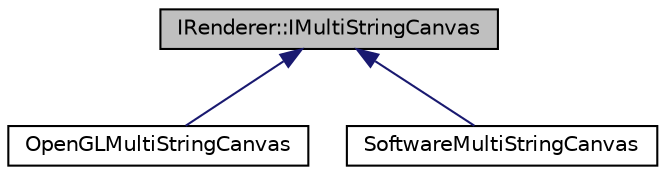 digraph "IRenderer::IMultiStringCanvas"
{
 // LATEX_PDF_SIZE
  edge [fontname="Helvetica",fontsize="10",labelfontname="Helvetica",labelfontsize="10"];
  node [fontname="Helvetica",fontsize="10",shape=record];
  Node1 [label="IRenderer::IMultiStringCanvas",height=0.2,width=0.4,color="black", fillcolor="grey75", style="filled", fontcolor="black",tooltip=" "];
  Node1 -> Node2 [dir="back",color="midnightblue",fontsize="10",style="solid",fontname="Helvetica"];
  Node2 [label="OpenGLMultiStringCanvas",height=0.2,width=0.4,color="black", fillcolor="white", style="filled",URL="$classOpenGLMultiStringCanvas.html",tooltip=" "];
  Node1 -> Node3 [dir="back",color="midnightblue",fontsize="10",style="solid",fontname="Helvetica"];
  Node3 [label="SoftwareMultiStringCanvas",height=0.2,width=0.4,color="black", fillcolor="white", style="filled",URL="$classSoftwareMultiStringCanvas.html",tooltip=" "];
}
